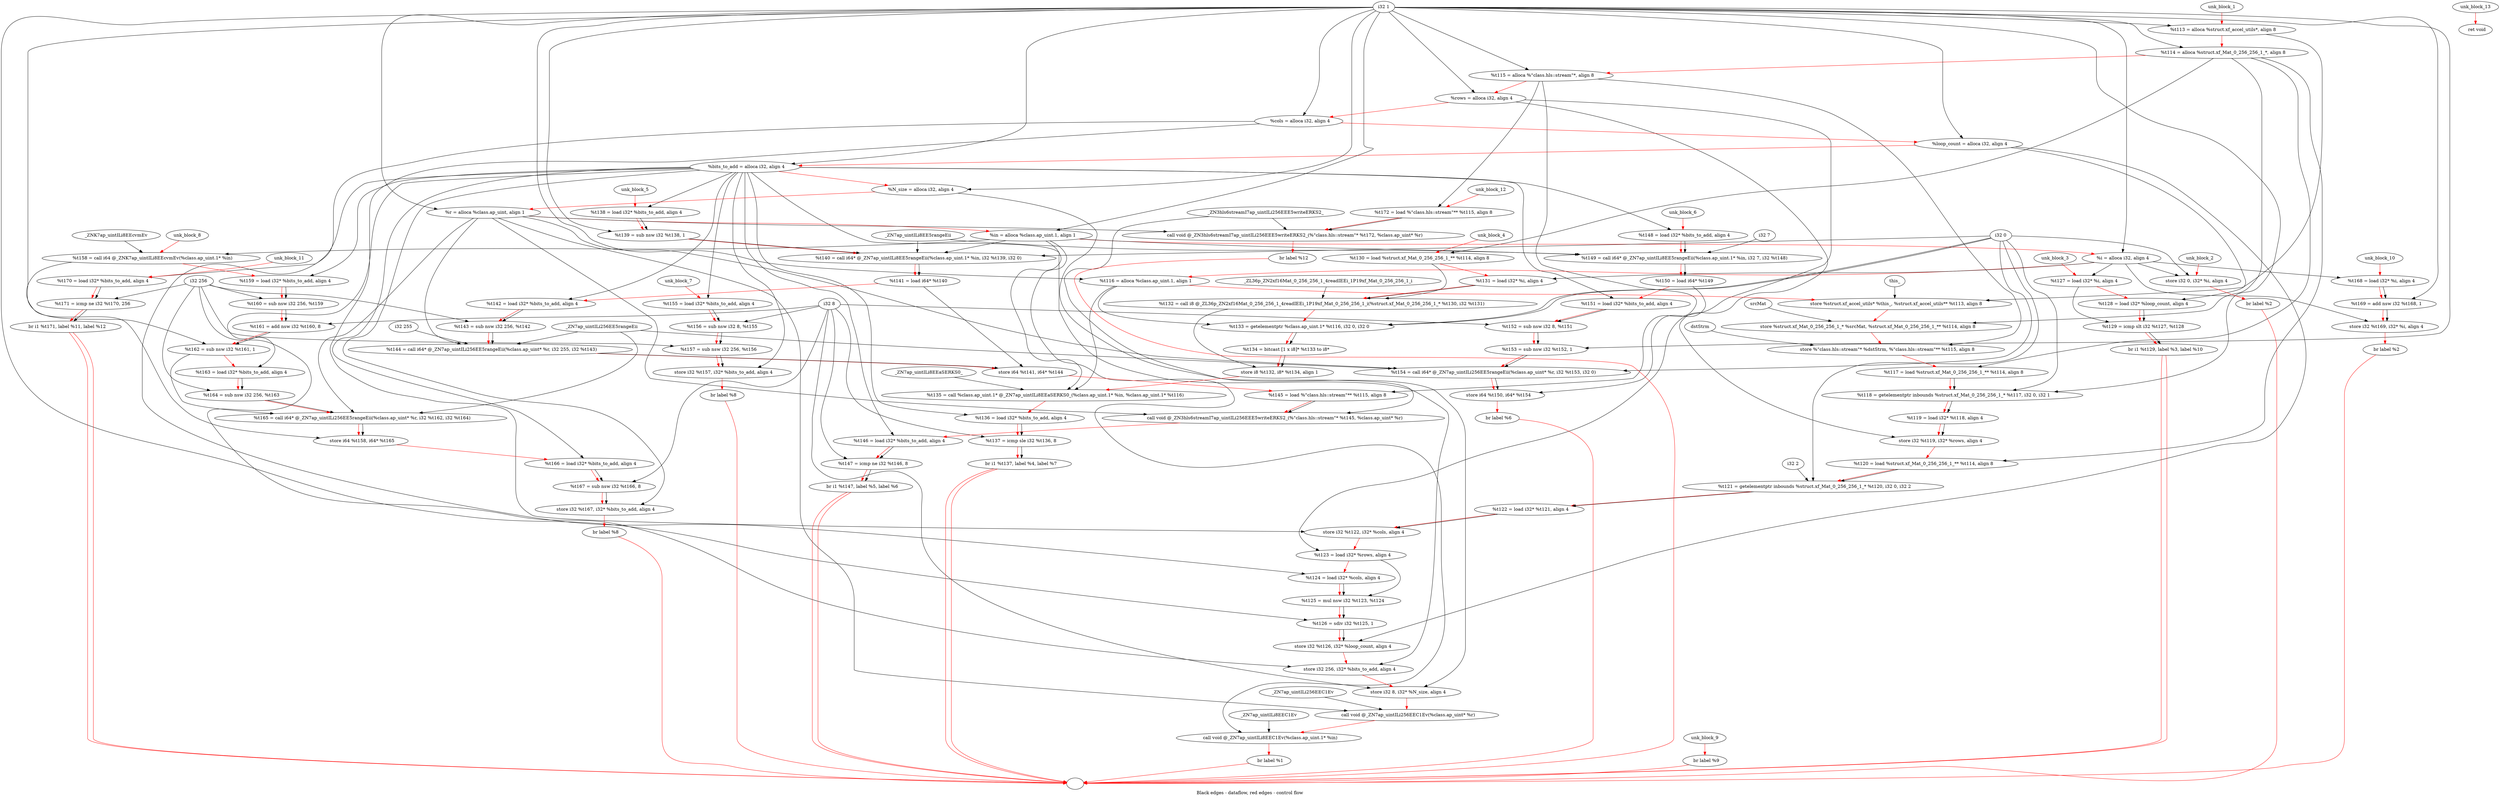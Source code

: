 digraph G {
compound=true
label="Black edges - dataflow, red edges - control flow"
"t113" [label="  %t113 = alloca %struct.xf_accel_utils*, align 8"]
"t114" [label="  %t114 = alloca %struct.xf_Mat_0_256_256_1_*, align 8"]
"t115" [label="  %t115 = alloca %\"class.hls::stream\"*, align 8"]
"rows" [label="  %rows = alloca i32, align 4"]
"cols" [label="  %cols = alloca i32, align 4"]
"loop_count" [label="  %loop_count = alloca i32, align 4"]
"bits_to_add" [label="  %bits_to_add = alloca i32, align 4"]
"N_size" [label="  %N_size = alloca i32, align 4"]
"r" [label="  %r = alloca %class.ap_uint, align 1"]
"in" [label="  %in = alloca %class.ap_uint.1, align 1"]
"i" [label="  %i = alloca i32, align 4"]
"t116" [label="  %t116 = alloca %class.ap_uint.1, align 1"]
"_1" [label="  store %struct.xf_accel_utils* %this_, %struct.xf_accel_utils** %t113, align 8"]
"_2" [label="  store %struct.xf_Mat_0_256_256_1_* %srcMat, %struct.xf_Mat_0_256_256_1_** %t114, align 8"]
"_3" [label="  store %\"class.hls::stream\"* %dstStrm, %\"class.hls::stream\"** %t115, align 8"]
"t117" [label="  %t117 = load %struct.xf_Mat_0_256_256_1_** %t114, align 8"]
"t118" [label="  %t118 = getelementptr inbounds %struct.xf_Mat_0_256_256_1_* %t117, i32 0, i32 1"]
"t119" [label="  %t119 = load i32* %t118, align 4"]
"_4" [label="  store i32 %t119, i32* %rows, align 4"]
"t120" [label="  %t120 = load %struct.xf_Mat_0_256_256_1_** %t114, align 8"]
"t121" [label="  %t121 = getelementptr inbounds %struct.xf_Mat_0_256_256_1_* %t120, i32 0, i32 2"]
"t122" [label="  %t122 = load i32* %t121, align 4"]
"_5" [label="  store i32 %t122, i32* %cols, align 4"]
"t123" [label="  %t123 = load i32* %rows, align 4"]
"t124" [label="  %t124 = load i32* %cols, align 4"]
"t125" [label="  %t125 = mul nsw i32 %t123, %t124"]
"t126" [label="  %t126 = sdiv i32 %t125, 1"]
"_6" [label="  store i32 %t126, i32* %loop_count, align 4"]
"_7" [label="  store i32 256, i32* %bits_to_add, align 4"]
"_8" [label="  store i32 8, i32* %N_size, align 4"]
"_9" [label="  call void @_ZN7ap_uintILi256EEC1Ev(%class.ap_uint* %r)"]
"_10" [label="  call void @_ZN7ap_uintILi8EEC1Ev(%class.ap_uint.1* %in)"]
"_11" [label="  br label %1"]
"unk_block_1" -> "t113"[color=red]
"i32 1" -> "t113"
"t113" -> "t114"[color=red weight=2]
"i32 1" -> "t114"
"t114" -> "t115"[color=red weight=2]
"i32 1" -> "t115"
"t115" -> "rows"[color=red weight=2]
"i32 1" -> "rows"
"rows" -> "cols"[color=red weight=2]
"i32 1" -> "cols"
"cols" -> "loop_count"[color=red weight=2]
"i32 1" -> "loop_count"
"loop_count" -> "bits_to_add"[color=red weight=2]
"i32 1" -> "bits_to_add"
"bits_to_add" -> "N_size"[color=red weight=2]
"i32 1" -> "N_size"
"N_size" -> "r"[color=red weight=2]
"i32 1" -> "r"
"r" -> "in"[color=red weight=2]
"i32 1" -> "in"
"in" -> "i"[color=red weight=2]
"i32 1" -> "i"
"i" -> "t116"[color=red weight=2]
"i32 1" -> "t116"
"t116" -> "_1"[color=red weight=2]
"this_" -> "_1"
"t113" -> "_1"
"_1" -> "_2"[color=red weight=2]
"srcMat" -> "_2"
"t114" -> "_2"
"_2" -> "_3"[color=red weight=2]
"dstStrm" -> "_3"
"t115" -> "_3"
"_3" -> "t117"[color=red weight=2]
"t114" -> "t117"
"t117" -> "t118"[color=red weight=2]
"t117" -> "t118"
"i32 0" -> "t118"
"i32 1" -> "t118"
"t118" -> "t119"[color=red weight=2]
"t118" -> "t119"
"t119" -> "_4"[color=red weight=2]
"t119" -> "_4"
"rows" -> "_4"
"_4" -> "t120"[color=red weight=2]
"t114" -> "t120"
"t120" -> "t121"[color=red weight=2]
"t120" -> "t121"
"i32 0" -> "t121"
"i32 2" -> "t121"
"t121" -> "t122"[color=red weight=2]
"t121" -> "t122"
"t122" -> "_5"[color=red weight=2]
"t122" -> "_5"
"cols" -> "_5"
"_5" -> "t123"[color=red weight=2]
"rows" -> "t123"
"t123" -> "t124"[color=red weight=2]
"cols" -> "t124"
"t124" -> "t125"[color=red weight=2]
"t123" -> "t125"
"t124" -> "t125"
"t125" -> "t126"[color=red weight=2]
"t125" -> "t126"
"i32 1" -> "t126"
"t126" -> "_6"[color=red weight=2]
"t126" -> "_6"
"loop_count" -> "_6"
"_6" -> "_7"[color=red weight=2]
"i32 256" -> "_7"
"bits_to_add" -> "_7"
"_7" -> "_8"[color=red weight=2]
"i32 8" -> "_8"
"N_size" -> "_8"
"_8" -> "_9"[color=red weight=2]
"r" -> "_9"
"_ZN7ap_uintILi256EEC1Ev" -> "_9"
"_9" -> "_10"[color=red weight=2]
"in" -> "_10"
"_ZN7ap_uintILi8EEC1Ev" -> "_10"
"_10" -> "_11"[color=red weight=2]
"_11" -> ""[color=red]

"_12" [label="  store i32 0, i32* %i, align 4"]
"_13" [label="  br label %2"]
"unk_block_2" -> "_12"[color=red]
"i32 0" -> "_12"
"i" -> "_12"
"_12" -> "_13"[color=red weight=2]
"_13" -> ""[color=red]

"t127" [label="  %t127 = load i32* %i, align 4"]
"t128" [label="  %t128 = load i32* %loop_count, align 4"]
"t129" [label="  %t129 = icmp slt i32 %t127, %t128"]
"_14" [label="  br i1 %t129, label %3, label %10"]
"unk_block_3" -> "t127"[color=red]
"i" -> "t127"
"t127" -> "t128"[color=red weight=2]
"loop_count" -> "t128"
"t128" -> "t129"[color=red weight=2]
"t127" -> "t129"
"t128" -> "t129"
"t129" -> "_14"[color=red weight=2]
"t129" -> "_14"
"_14" -> ""[color=red]
"_14" -> ""[color=red]

"t130" [label="  %t130 = load %struct.xf_Mat_0_256_256_1_** %t114, align 8"]
"t131" [label="  %t131 = load i32* %i, align 4"]
"t132" [label="  %t132 = call i8 @_ZL36p_ZN2xf16Mat_0_256_256_1_4readIEEi_1P19xf_Mat_0_256_256_1_i(%struct.xf_Mat_0_256_256_1_* %t130, i32 %t131)"]
"t133" [label="  %t133 = getelementptr %class.ap_uint.1* %t116, i32 0, i32 0"]
"t134" [label="  %t134 = bitcast [1 x i8]* %t133 to i8*"]
"_15" [label="  store i8 %t132, i8* %t134, align 1"]
"t135" [label="  %t135 = call %class.ap_uint.1* @_ZN7ap_uintILi8EEaSERKS0_(%class.ap_uint.1* %in, %class.ap_uint.1* %t116)"]
"t136" [label="  %t136 = load i32* %bits_to_add, align 4"]
"t137" [label="  %t137 = icmp sle i32 %t136, 8"]
"_16" [label="  br i1 %t137, label %4, label %7"]
"unk_block_4" -> "t130"[color=red]
"t114" -> "t130"
"t130" -> "t131"[color=red weight=2]
"i" -> "t131"
"t131" -> "t132"[color=red weight=2]
"t130" -> "t132"
"t131" -> "t132"
"_ZL36p_ZN2xf16Mat_0_256_256_1_4readIEEi_1P19xf_Mat_0_256_256_1_i" -> "t132"
"t132" -> "t133"[color=red weight=2]
"t116" -> "t133"
"i32 0" -> "t133"
"i32 0" -> "t133"
"t133" -> "t134"[color=red weight=2]
"t133" -> "t134"
"t134" -> "_15"[color=red weight=2]
"t132" -> "_15"
"t134" -> "_15"
"_15" -> "t135"[color=red weight=2]
"in" -> "t135"
"t116" -> "t135"
"_ZN7ap_uintILi8EEaSERKS0_" -> "t135"
"t135" -> "t136"[color=red weight=2]
"bits_to_add" -> "t136"
"t136" -> "t137"[color=red weight=2]
"t136" -> "t137"
"i32 8" -> "t137"
"t137" -> "_16"[color=red weight=2]
"t137" -> "_16"
"_16" -> ""[color=red]
"_16" -> ""[color=red]

"t138" [label="  %t138 = load i32* %bits_to_add, align 4"]
"t139" [label="  %t139 = sub nsw i32 %t138, 1"]
"t140" [label="  %t140 = call i64* @_ZN7ap_uintILi8EE5rangeEii(%class.ap_uint.1* %in, i32 %t139, i32 0)"]
"t141" [label="  %t141 = load i64* %t140"]
"t142" [label="  %t142 = load i32* %bits_to_add, align 4"]
"t143" [label="  %t143 = sub nsw i32 256, %t142"]
"t144" [label="  %t144 = call i64* @_ZN7ap_uintILi256EE5rangeEii(%class.ap_uint* %r, i32 255, i32 %t143)"]
"_17" [label="  store i64 %t141, i64* %t144"]
"t145" [label="  %t145 = load %\"class.hls::stream\"** %t115, align 8"]
"_18" [label="  call void @_ZN3hls6streamI7ap_uintILi256EEE5writeERKS2_(%\"class.hls::stream\"* %t145, %class.ap_uint* %r)"]
"t146" [label="  %t146 = load i32* %bits_to_add, align 4"]
"t147" [label="  %t147 = icmp ne i32 %t146, 8"]
"_19" [label="  br i1 %t147, label %5, label %6"]
"unk_block_5" -> "t138"[color=red]
"bits_to_add" -> "t138"
"t138" -> "t139"[color=red weight=2]
"t138" -> "t139"
"i32 1" -> "t139"
"t139" -> "t140"[color=red weight=2]
"in" -> "t140"
"t139" -> "t140"
"i32 0" -> "t140"
"_ZN7ap_uintILi8EE5rangeEii" -> "t140"
"t140" -> "t141"[color=red weight=2]
"t140" -> "t141"
"t141" -> "t142"[color=red weight=2]
"bits_to_add" -> "t142"
"t142" -> "t143"[color=red weight=2]
"i32 256" -> "t143"
"t142" -> "t143"
"t143" -> "t144"[color=red weight=2]
"r" -> "t144"
"i32 255" -> "t144"
"t143" -> "t144"
"_ZN7ap_uintILi256EE5rangeEii" -> "t144"
"t144" -> "_17"[color=red weight=2]
"t141" -> "_17"
"t144" -> "_17"
"_17" -> "t145"[color=red weight=2]
"t115" -> "t145"
"t145" -> "_18"[color=red weight=2]
"t145" -> "_18"
"r" -> "_18"
"_ZN3hls6streamI7ap_uintILi256EEE5writeERKS2_" -> "_18"
"_18" -> "t146"[color=red weight=2]
"bits_to_add" -> "t146"
"t146" -> "t147"[color=red weight=2]
"t146" -> "t147"
"i32 8" -> "t147"
"t147" -> "_19"[color=red weight=2]
"t147" -> "_19"
"_19" -> ""[color=red]
"_19" -> ""[color=red]

"t148" [label="  %t148 = load i32* %bits_to_add, align 4"]
"t149" [label="  %t149 = call i64* @_ZN7ap_uintILi8EE5rangeEii(%class.ap_uint.1* %in, i32 7, i32 %t148)"]
"t150" [label="  %t150 = load i64* %t149"]
"t151" [label="  %t151 = load i32* %bits_to_add, align 4"]
"t152" [label="  %t152 = sub nsw i32 8, %t151"]
"t153" [label="  %t153 = sub nsw i32 %t152, 1"]
"t154" [label="  %t154 = call i64* @_ZN7ap_uintILi256EE5rangeEii(%class.ap_uint* %r, i32 %t153, i32 0)"]
"_20" [label="  store i64 %t150, i64* %t154"]
"_21" [label="  br label %6"]
"unk_block_6" -> "t148"[color=red]
"bits_to_add" -> "t148"
"t148" -> "t149"[color=red weight=2]
"in" -> "t149"
"i32 7" -> "t149"
"t148" -> "t149"
"_ZN7ap_uintILi8EE5rangeEii" -> "t149"
"t149" -> "t150"[color=red weight=2]
"t149" -> "t150"
"t150" -> "t151"[color=red weight=2]
"bits_to_add" -> "t151"
"t151" -> "t152"[color=red weight=2]
"i32 8" -> "t152"
"t151" -> "t152"
"t152" -> "t153"[color=red weight=2]
"t152" -> "t153"
"i32 1" -> "t153"
"t153" -> "t154"[color=red weight=2]
"r" -> "t154"
"t153" -> "t154"
"i32 0" -> "t154"
"_ZN7ap_uintILi256EE5rangeEii" -> "t154"
"t154" -> "_20"[color=red weight=2]
"t150" -> "_20"
"t154" -> "_20"
"_20" -> "_21"[color=red weight=2]
"_21" -> ""[color=red]

"t155" [label="  %t155 = load i32* %bits_to_add, align 4"]
"t156" [label="  %t156 = sub nsw i32 8, %t155"]
"t157" [label="  %t157 = sub nsw i32 256, %t156"]
"_22" [label="  store i32 %t157, i32* %bits_to_add, align 4"]
"_23" [label="  br label %8"]
"unk_block_7" -> "t155"[color=red]
"bits_to_add" -> "t155"
"t155" -> "t156"[color=red weight=2]
"i32 8" -> "t156"
"t155" -> "t156"
"t156" -> "t157"[color=red weight=2]
"i32 256" -> "t157"
"t156" -> "t157"
"t157" -> "_22"[color=red weight=2]
"t157" -> "_22"
"bits_to_add" -> "_22"
"_22" -> "_23"[color=red weight=2]
"_23" -> ""[color=red]

"t158" [label="  %t158 = call i64 @_ZNK7ap_uintILi8EEcvmEv(%class.ap_uint.1* %in)"]
"t159" [label="  %t159 = load i32* %bits_to_add, align 4"]
"t160" [label="  %t160 = sub nsw i32 256, %t159"]
"t161" [label="  %t161 = add nsw i32 %t160, 8"]
"t162" [label="  %t162 = sub nsw i32 %t161, 1"]
"t163" [label="  %t163 = load i32* %bits_to_add, align 4"]
"t164" [label="  %t164 = sub nsw i32 256, %t163"]
"t165" [label="  %t165 = call i64* @_ZN7ap_uintILi256EE5rangeEii(%class.ap_uint* %r, i32 %t162, i32 %t164)"]
"_24" [label="  store i64 %t158, i64* %t165"]
"t166" [label="  %t166 = load i32* %bits_to_add, align 4"]
"t167" [label="  %t167 = sub nsw i32 %t166, 8"]
"_25" [label="  store i32 %t167, i32* %bits_to_add, align 4"]
"_26" [label="  br label %8"]
"unk_block_8" -> "t158"[color=red]
"in" -> "t158"
"_ZNK7ap_uintILi8EEcvmEv" -> "t158"
"t158" -> "t159"[color=red weight=2]
"bits_to_add" -> "t159"
"t159" -> "t160"[color=red weight=2]
"i32 256" -> "t160"
"t159" -> "t160"
"t160" -> "t161"[color=red weight=2]
"t160" -> "t161"
"i32 8" -> "t161"
"t161" -> "t162"[color=red weight=2]
"t161" -> "t162"
"i32 1" -> "t162"
"t162" -> "t163"[color=red weight=2]
"bits_to_add" -> "t163"
"t163" -> "t164"[color=red weight=2]
"i32 256" -> "t164"
"t163" -> "t164"
"t164" -> "t165"[color=red weight=2]
"r" -> "t165"
"t162" -> "t165"
"t164" -> "t165"
"_ZN7ap_uintILi256EE5rangeEii" -> "t165"
"t165" -> "_24"[color=red weight=2]
"t158" -> "_24"
"t165" -> "_24"
"_24" -> "t166"[color=red weight=2]
"bits_to_add" -> "t166"
"t166" -> "t167"[color=red weight=2]
"t166" -> "t167"
"i32 8" -> "t167"
"t167" -> "_25"[color=red weight=2]
"t167" -> "_25"
"bits_to_add" -> "_25"
"_25" -> "_26"[color=red weight=2]
"_26" -> ""[color=red]

"_27" [label="  br label %9"]
"unk_block_9" -> "_27"[color=red]
"_27" -> ""[color=red]

"t168" [label="  %t168 = load i32* %i, align 4"]
"t169" [label="  %t169 = add nsw i32 %t168, 1"]
"_28" [label="  store i32 %t169, i32* %i, align 4"]
"_29" [label="  br label %2"]
"unk_block_10" -> "t168"[color=red]
"i" -> "t168"
"t168" -> "t169"[color=red weight=2]
"t168" -> "t169"
"i32 1" -> "t169"
"t169" -> "_28"[color=red weight=2]
"t169" -> "_28"
"i" -> "_28"
"_28" -> "_29"[color=red weight=2]
"_29" -> ""[color=red]

"t170" [label="  %t170 = load i32* %bits_to_add, align 4"]
"t171" [label="  %t171 = icmp ne i32 %t170, 256"]
"_30" [label="  br i1 %t171, label %11, label %12"]
"unk_block_11" -> "t170"[color=red]
"bits_to_add" -> "t170"
"t170" -> "t171"[color=red weight=2]
"t170" -> "t171"
"i32 256" -> "t171"
"t171" -> "_30"[color=red weight=2]
"t171" -> "_30"
"_30" -> ""[color=red]
"_30" -> ""[color=red]

"t172" [label="  %t172 = load %\"class.hls::stream\"** %t115, align 8"]
"_31" [label="  call void @_ZN3hls6streamI7ap_uintILi256EEE5writeERKS2_(%\"class.hls::stream\"* %t172, %class.ap_uint* %r)"]
"_32" [label="  br label %12"]
"unk_block_12" -> "t172"[color=red]
"t115" -> "t172"
"t172" -> "_31"[color=red weight=2]
"t172" -> "_31"
"r" -> "_31"
"_ZN3hls6streamI7ap_uintILi256EEE5writeERKS2_" -> "_31"
"_31" -> "_32"[color=red weight=2]
"_32" -> ""[color=red]

"_33" [label="  ret void"]
"unk_block_13" -> "_33"[color=red]

}
